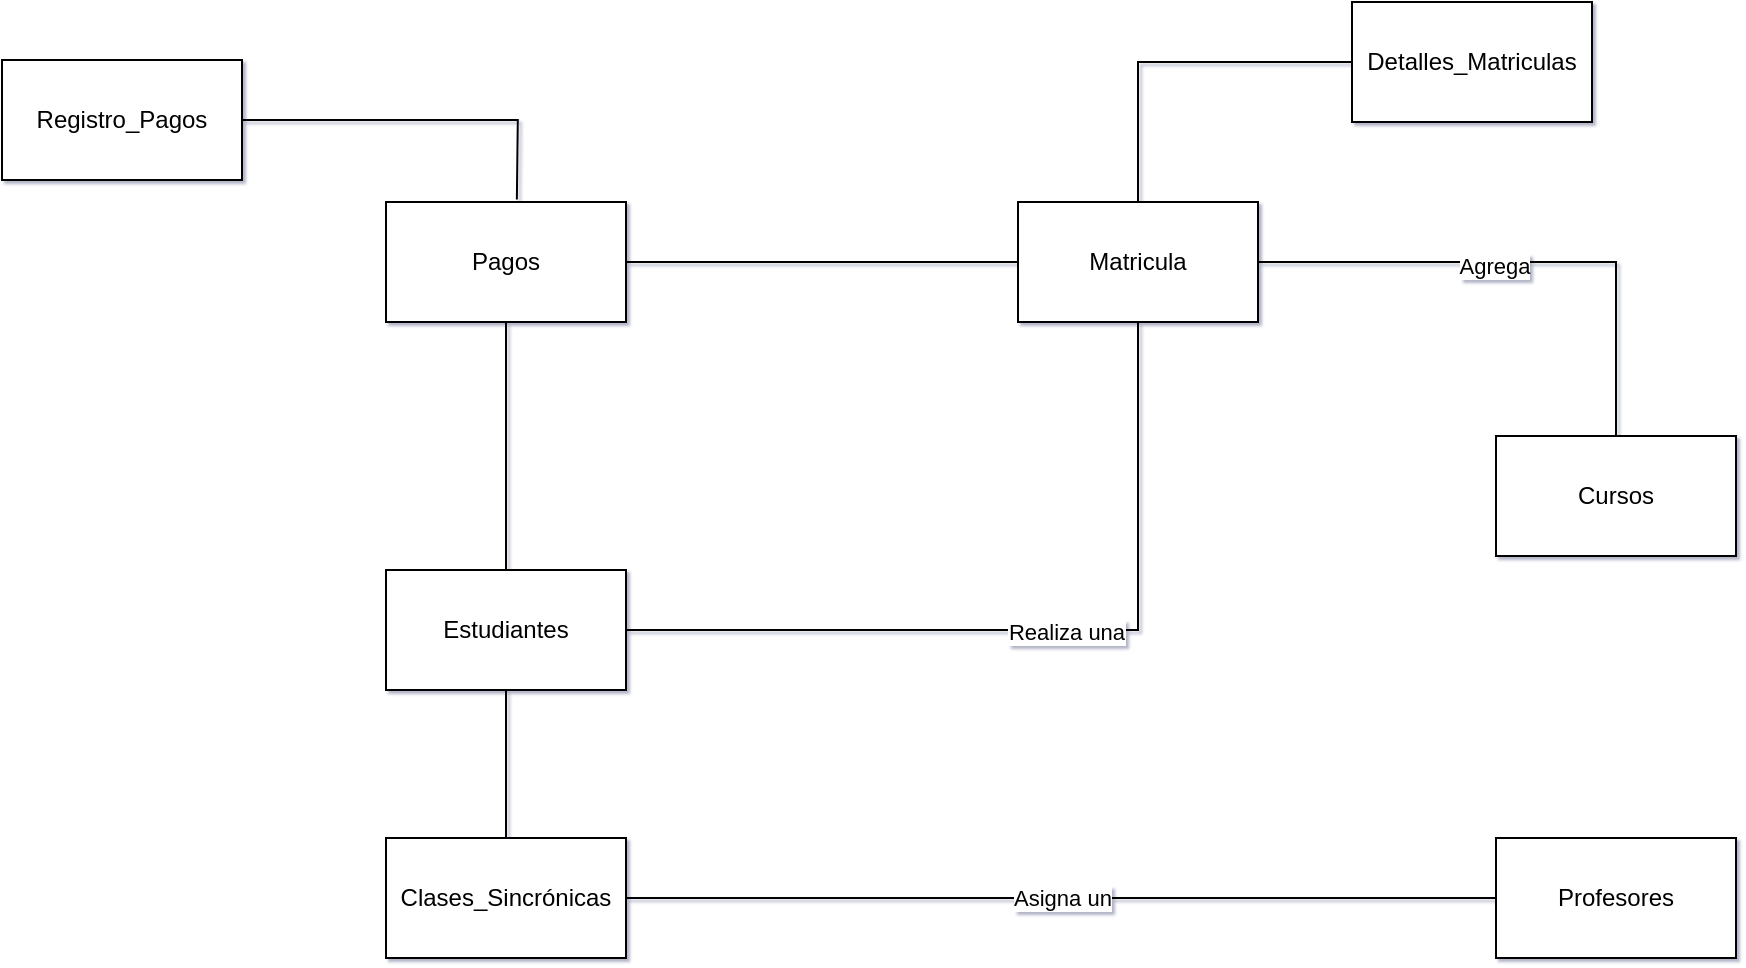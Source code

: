 <mxfile version="16.1.2" type="device"><diagram id="9zz3qot1wP4PI5o4J-ED" name="Página-1"><mxGraphModel dx="1928" dy="1967" grid="0" gridSize="10" guides="1" tooltips="1" connect="1" arrows="1" fold="1" page="1" pageScale="1" pageWidth="827" pageHeight="1169" background="none" math="0" shadow="1"><root><mxCell id="0"/><mxCell id="1" parent="0"/><mxCell id="HLir4jfd9o7acB4fP--D-3" style="edgeStyle=orthogonalEdgeStyle;rounded=0;orthogonalLoop=1;jettySize=auto;html=1;endArrow=none;endFill=0;" parent="1" source="f8vFntMIzhDRkN07gejr-1" target="HLir4jfd9o7acB4fP--D-2" edge="1"><mxGeometry relative="1" as="geometry"/></mxCell><mxCell id="HLir4jfd9o7acB4fP--D-4" style="edgeStyle=orthogonalEdgeStyle;rounded=0;orthogonalLoop=1;jettySize=auto;html=1;entryX=0.5;entryY=1;entryDx=0;entryDy=0;endArrow=none;endFill=0;" parent="1" source="f8vFntMIzhDRkN07gejr-1" target="f8vFntMIzhDRkN07gejr-5" edge="1"><mxGeometry relative="1" as="geometry"/></mxCell><mxCell id="HLir4jfd9o7acB4fP--D-5" style="edgeStyle=orthogonalEdgeStyle;rounded=0;orthogonalLoop=1;jettySize=auto;html=1;entryX=0.5;entryY=1;entryDx=0;entryDy=0;endArrow=none;endFill=0;" parent="1" source="f8vFntMIzhDRkN07gejr-1" target="f8vFntMIzhDRkN07gejr-3" edge="1"><mxGeometry relative="1" as="geometry"/></mxCell><mxCell id="HLir4jfd9o7acB4fP--D-6" value="Realiza una" style="edgeLabel;html=1;align=center;verticalAlign=middle;resizable=0;points=[];" parent="HLir4jfd9o7acB4fP--D-5" vertex="1" connectable="0"><mxGeometry x="0.073" y="-1" relative="1" as="geometry"><mxPoint as="offset"/></mxGeometry></mxCell><mxCell id="f8vFntMIzhDRkN07gejr-1" value="Estudiantes" style="rounded=0;whiteSpace=wrap;html=1;" parent="1" vertex="1"><mxGeometry x="98" y="271" width="120" height="60" as="geometry"/></mxCell><mxCell id="f8vFntMIzhDRkN07gejr-2" value="Cursos" style="rounded=0;whiteSpace=wrap;html=1;" parent="1" vertex="1"><mxGeometry x="653" y="204" width="120" height="60" as="geometry"/></mxCell><mxCell id="f8vFntMIzhDRkN07gejr-7" style="edgeStyle=orthogonalEdgeStyle;rounded=0;orthogonalLoop=1;jettySize=auto;html=1;entryX=0.5;entryY=0;entryDx=0;entryDy=0;endArrow=none;endFill=0;" parent="1" source="f8vFntMIzhDRkN07gejr-3" target="f8vFntMIzhDRkN07gejr-2" edge="1"><mxGeometry relative="1" as="geometry"/></mxCell><mxCell id="HLir4jfd9o7acB4fP--D-7" value="Agrega" style="edgeLabel;html=1;align=center;verticalAlign=middle;resizable=0;points=[];" parent="f8vFntMIzhDRkN07gejr-7" vertex="1" connectable="0"><mxGeometry x="-0.113" y="-2" relative="1" as="geometry"><mxPoint as="offset"/></mxGeometry></mxCell><mxCell id="f8vFntMIzhDRkN07gejr-3" value="Matricula" style="rounded=0;whiteSpace=wrap;html=1;" parent="1" vertex="1"><mxGeometry x="414" y="87" width="120" height="60" as="geometry"/></mxCell><mxCell id="f8vFntMIzhDRkN07gejr-4" value="Profesores" style="rounded=0;whiteSpace=wrap;html=1;" parent="1" vertex="1"><mxGeometry x="653" y="405" width="120" height="60" as="geometry"/></mxCell><mxCell id="f8vFntMIzhDRkN07gejr-6" style="edgeStyle=orthogonalEdgeStyle;rounded=0;orthogonalLoop=1;jettySize=auto;html=1;entryX=0;entryY=0.5;entryDx=0;entryDy=0;endArrow=none;endFill=0;" parent="1" source="f8vFntMIzhDRkN07gejr-5" target="f8vFntMIzhDRkN07gejr-3" edge="1"><mxGeometry relative="1" as="geometry"/></mxCell><mxCell id="f8vFntMIzhDRkN07gejr-5" value="Pagos" style="rounded=0;whiteSpace=wrap;html=1;" parent="1" vertex="1"><mxGeometry x="98" y="87" width="120" height="60" as="geometry"/></mxCell><mxCell id="HLir4jfd9o7acB4fP--D-8" style="edgeStyle=orthogonalEdgeStyle;rounded=0;orthogonalLoop=1;jettySize=auto;html=1;entryX=0;entryY=0.5;entryDx=0;entryDy=0;endArrow=none;endFill=0;" parent="1" source="HLir4jfd9o7acB4fP--D-2" target="f8vFntMIzhDRkN07gejr-4" edge="1"><mxGeometry relative="1" as="geometry"/></mxCell><mxCell id="HLir4jfd9o7acB4fP--D-9" value="Asigna un" style="edgeLabel;html=1;align=center;verticalAlign=middle;resizable=0;points=[];" parent="HLir4jfd9o7acB4fP--D-8" vertex="1" connectable="0"><mxGeometry x="-0.149" y="-2" relative="1" as="geometry"><mxPoint x="33" y="-2" as="offset"/></mxGeometry></mxCell><mxCell id="HLir4jfd9o7acB4fP--D-2" value="Clases_Sincrónicas" style="rounded=0;whiteSpace=wrap;html=1;" parent="1" vertex="1"><mxGeometry x="98" y="405" width="120" height="60" as="geometry"/></mxCell><mxCell id="HLir4jfd9o7acB4fP--D-11" style="edgeStyle=orthogonalEdgeStyle;rounded=0;orthogonalLoop=1;jettySize=auto;html=1;endArrow=none;endFill=0;" parent="1" source="HLir4jfd9o7acB4fP--D-10" edge="1"><mxGeometry relative="1" as="geometry"><mxPoint x="163.429" y="85.714" as="targetPoint"/></mxGeometry></mxCell><mxCell id="HLir4jfd9o7acB4fP--D-10" value="Registro_Pagos" style="rounded=0;whiteSpace=wrap;html=1;" parent="1" vertex="1"><mxGeometry x="-94" y="16" width="120" height="60" as="geometry"/></mxCell><mxCell id="HLir4jfd9o7acB4fP--D-13" style="edgeStyle=orthogonalEdgeStyle;rounded=0;orthogonalLoop=1;jettySize=auto;html=1;entryX=0.5;entryY=0;entryDx=0;entryDy=0;endArrow=none;endFill=0;" parent="1" source="HLir4jfd9o7acB4fP--D-12" target="f8vFntMIzhDRkN07gejr-3" edge="1"><mxGeometry relative="1" as="geometry"/></mxCell><mxCell id="HLir4jfd9o7acB4fP--D-12" value="Detalles_Matriculas" style="rounded=0;whiteSpace=wrap;html=1;" parent="1" vertex="1"><mxGeometry x="581" y="-13" width="120" height="60" as="geometry"/></mxCell></root></mxGraphModel></diagram></mxfile>